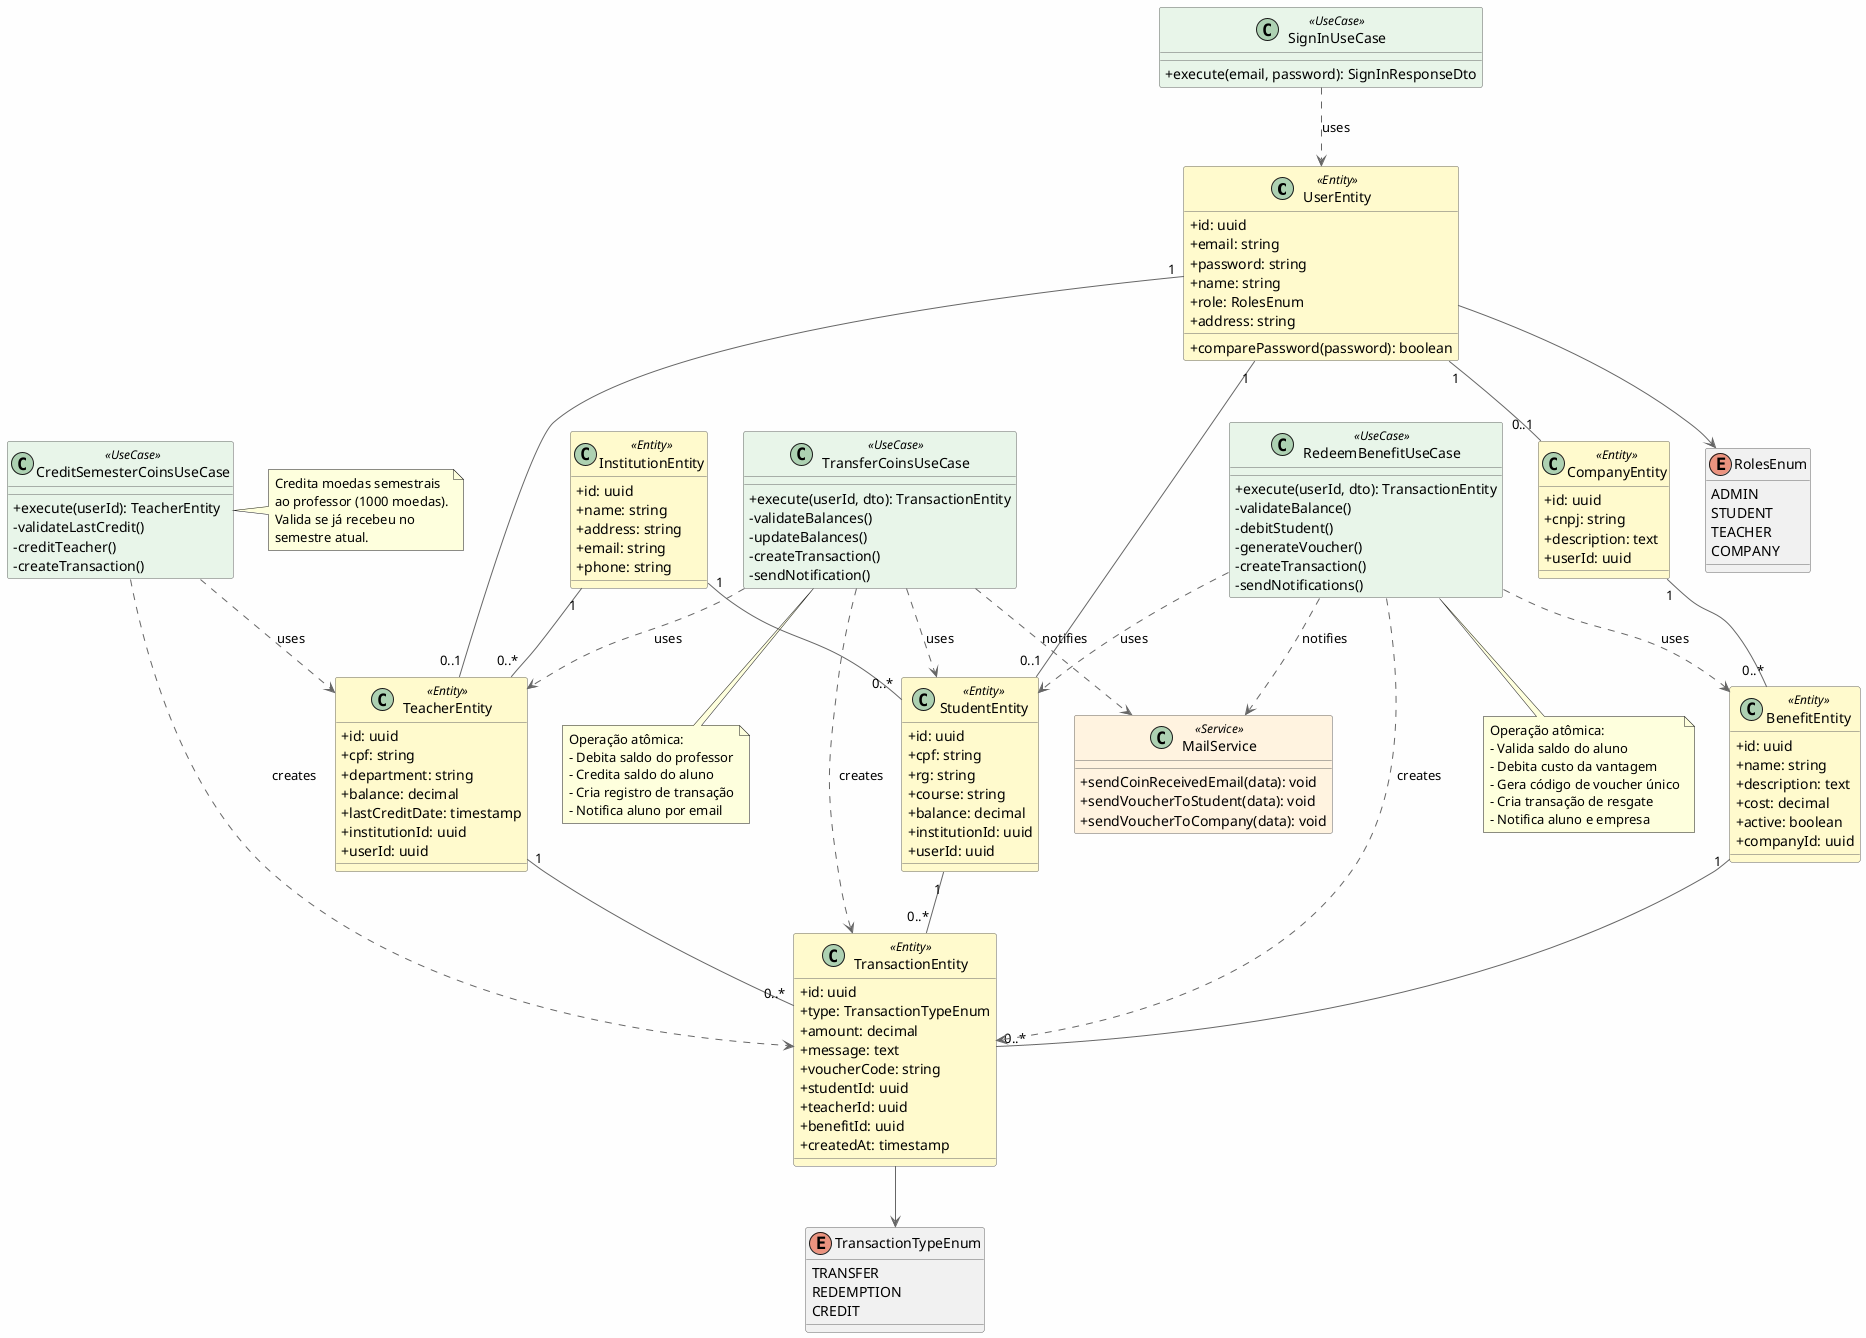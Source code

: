 @startuml Meritus - Diagrama de Classes (Core)

skinparam classAttributeIconSize 0
skinparam backgroundColor #FEFEFE
skinparam class {
  BackgroundColor<<Entity>> #FFFACD
  BackgroundColor<<UseCase>> #E8F5E9
  BackgroundColor<<Service>> #FFF3E0
  BorderColor #666666
  ArrowColor #666666
}

' Entidades do Domínio
class UserEntity <<Entity>> {
  + id: uuid
  + email: string
  + password: string
  + name: string
  + role: RolesEnum
  + address: string
  + comparePassword(password): boolean
}

class StudentEntity <<Entity>> {
  + id: uuid
  + cpf: string
  + rg: string
  + course: string
  + balance: decimal
  + institutionId: uuid
  + userId: uuid
}

class TeacherEntity <<Entity>> {
  + id: uuid
  + cpf: string
  + department: string
  + balance: decimal
  + lastCreditDate: timestamp
  + institutionId: uuid
  + userId: uuid
}

class CompanyEntity <<Entity>> {
  + id: uuid
  + cnpj: string
  + description: text
  + userId: uuid
}

class InstitutionEntity <<Entity>> {
  + id: uuid
  + name: string
  + address: string
  + email: string
  + phone: string
}

class BenefitEntity <<Entity>> {
  + id: uuid
  + name: string
  + description: text
  + cost: decimal
  + active: boolean
  + companyId: uuid
}

class TransactionEntity <<Entity>> {
  + id: uuid
  + type: TransactionTypeEnum
  + amount: decimal
  + message: text
  + voucherCode: string
  + studentId: uuid
  + teacherId: uuid
  + benefitId: uuid
  + createdAt: timestamp
}

enum RolesEnum {
  ADMIN
  STUDENT
  TEACHER
  COMPANY
}

enum TransactionTypeEnum {
  TRANSFER
  REDEMPTION
  CREDIT
}

' UseCases principais
class SignInUseCase <<UseCase>> {
  + execute(email, password): SignInResponseDto
}

class TransferCoinsUseCase <<UseCase>> {
  + execute(userId, dto): TransactionEntity
  - validateBalances()
  - updateBalances()
  - createTransaction()
  - sendNotification()
}

class RedeemBenefitUseCase <<UseCase>> {
  + execute(userId, dto): TransactionEntity
  - validateBalance()
  - debitStudent()
  - generateVoucher()
  - createTransaction()
  - sendNotifications()
}

class CreditSemesterCoinsUseCase <<UseCase>> {
  + execute(userId): TeacherEntity
  - validateLastCredit()
  - creditTeacher()
  - createTransaction()
}

' Serviço auxiliar
class MailService <<Service>> {
  + sendCoinReceivedEmail(data): void
  + sendVoucherToStudent(data): void
  + sendVoucherToCompany(data): void
}

' Relacionamentos entre Entidades
UserEntity "1" -- "0..1" StudentEntity
UserEntity "1" -- "0..1" TeacherEntity
UserEntity "1" -- "0..1" CompanyEntity
InstitutionEntity "1" -- "0..*" StudentEntity
InstitutionEntity "1" -- "0..*" TeacherEntity
CompanyEntity "1" -- "0..*" BenefitEntity
StudentEntity "1" -- "0..*" TransactionEntity
TeacherEntity "1" -- "0..*" TransactionEntity
BenefitEntity "1" -- "0..*" TransactionEntity

' Enums
UserEntity --> RolesEnum
TransactionEntity --> TransactionTypeEnum

' UseCases e suas dependências
SignInUseCase ..> UserEntity : uses
TransferCoinsUseCase ..> TeacherEntity : uses
TransferCoinsUseCase ..> StudentEntity : uses
TransferCoinsUseCase ..> TransactionEntity : creates
TransferCoinsUseCase ..> MailService : notifies
RedeemBenefitUseCase ..> StudentEntity : uses
RedeemBenefitUseCase ..> BenefitEntity : uses
RedeemBenefitUseCase ..> TransactionEntity : creates
RedeemBenefitUseCase ..> MailService : notifies
CreditSemesterCoinsUseCase ..> TeacherEntity : uses
CreditSemesterCoinsUseCase ..> TransactionEntity : creates

note bottom of TransferCoinsUseCase
  Operação atômica:
  - Debita saldo do professor
  - Credita saldo do aluno
  - Cria registro de transação
  - Notifica aluno por email
end note

note bottom of RedeemBenefitUseCase
  Operação atômica:
  - Valida saldo do aluno
  - Debita custo da vantagem
  - Gera código de voucher único
  - Cria transação de resgate
  - Notifica aluno e empresa
end note

note right of CreditSemesterCoinsUseCase
  Credita moedas semestrais
  ao professor (1000 moedas).
  Valida se já recebeu no
  semestre atual.
end note

@enduml

